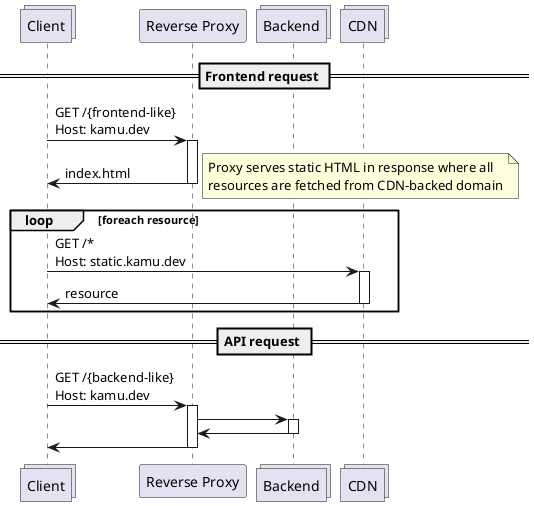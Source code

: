 @startuml cdn-for-resources

collections "Client" as CL
participant "Reverse Proxy" as LB
collections "Backend" as BE
collections "CDN" as CDN

== Frontend request ==

CL -> LB: GET /{frontend-like}\nHost: kamu.dev
activate LB

LB -> CL: index.html
deactivate LB
note right
    Proxy serves static HTML in response where all
    resources are fetched from CDN-backed domain
end note

loop foreach resource
    CL -> CDN: GET /*\nHost: static.kamu.dev
    activate CDN
    CDN -> CL: resource
    deactivate CDN
end


== API request ==

CL -> LB: GET /{backend-like}\nHost: kamu.dev
activate LB
LB -> "Backend" as BE: 
activate BE
BE -> LB
deactivate BE
LB -> CL
deactivate LB

@enduml